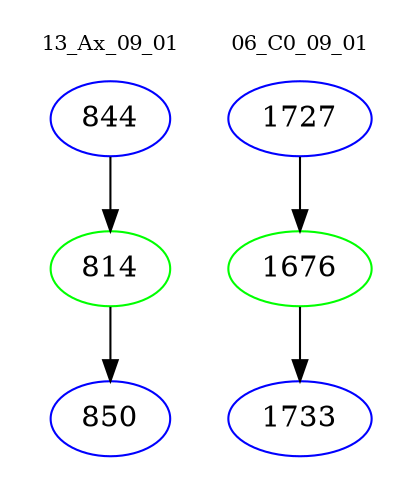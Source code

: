 digraph{
subgraph cluster_0 {
color = white
label = "13_Ax_09_01";
fontsize=10;
T0_844 [label="844", color="blue"]
T0_844 -> T0_814 [color="black"]
T0_814 [label="814", color="green"]
T0_814 -> T0_850 [color="black"]
T0_850 [label="850", color="blue"]
}
subgraph cluster_1 {
color = white
label = "06_C0_09_01";
fontsize=10;
T1_1727 [label="1727", color="blue"]
T1_1727 -> T1_1676 [color="black"]
T1_1676 [label="1676", color="green"]
T1_1676 -> T1_1733 [color="black"]
T1_1733 [label="1733", color="blue"]
}
}

